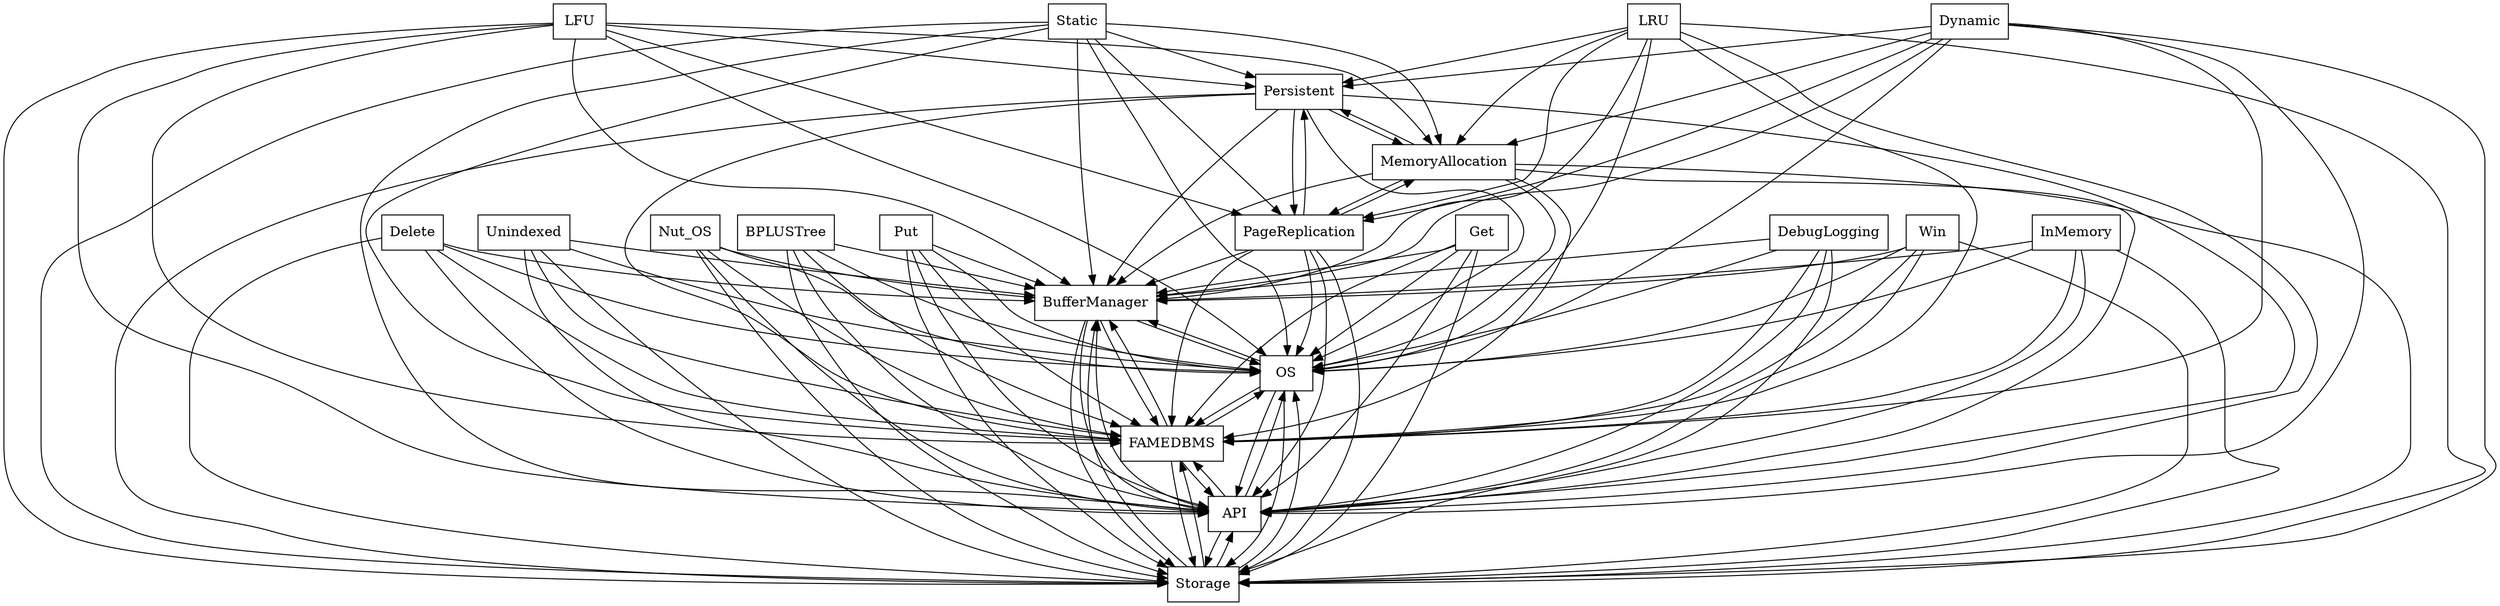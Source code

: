 digraph{
graph [rankdir=TB];
node [shape=box];
edge [arrowhead=normal];
0[label="LFU",]
1[label="Put",]
2[label="BufferManager",]
3[label="Static",]
4[label="OS",]
5[label="LRU",]
6[label="Unindexed",]
7[label="Storage",]
8[label="API",]
9[label="Win",]
10[label="Nut_OS",]
11[label="BPLUSTree",]
12[label="FAMEDBMS",]
13[label="Dynamic",]
14[label="Persistent",]
15[label="Get",]
16[label="Delete",]
17[label="DebugLogging",]
18[label="MemoryAllocation",]
19[label="InMemory",]
20[label="PageReplication",]
0->2[label="",]
0->4[label="",]
0->7[label="",]
0->8[label="",]
0->12[label="",]
0->14[label="",]
0->18[label="",]
0->20[label="",]
1->2[label="",]
1->4[label="",]
1->7[label="",]
1->8[label="",]
1->12[label="",]
2->4[label="",]
2->7[label="",]
2->8[label="",]
2->12[label="",]
3->2[label="",]
3->4[label="",]
3->7[label="",]
3->8[label="",]
3->12[label="",]
3->14[label="",]
3->18[label="",]
3->20[label="",]
4->2[label="",]
4->7[label="",]
4->8[label="",]
4->12[label="",]
5->2[label="",]
5->4[label="",]
5->7[label="",]
5->8[label="",]
5->12[label="",]
5->14[label="",]
5->18[label="",]
5->20[label="",]
6->2[label="",]
6->4[label="",]
6->7[label="",]
6->8[label="",]
6->12[label="",]
7->2[label="",]
7->4[label="",]
7->8[label="",]
7->12[label="",]
8->2[label="",]
8->4[label="",]
8->7[label="",]
8->12[label="",]
9->2[label="",]
9->4[label="",]
9->7[label="",]
9->8[label="",]
9->12[label="",]
10->2[label="",]
10->4[label="",]
10->7[label="",]
10->8[label="",]
10->12[label="",]
11->2[label="",]
11->4[label="",]
11->7[label="",]
11->8[label="",]
11->12[label="",]
12->2[label="",]
12->4[label="",]
12->7[label="",]
12->8[label="",]
13->2[label="",]
13->4[label="",]
13->7[label="",]
13->8[label="",]
13->12[label="",]
13->14[label="",]
13->18[label="",]
13->20[label="",]
14->2[label="",]
14->4[label="",]
14->7[label="",]
14->8[label="",]
14->12[label="",]
14->18[label="",]
14->20[label="",]
15->2[label="",]
15->4[label="",]
15->7[label="",]
15->8[label="",]
15->12[label="",]
16->2[label="",]
16->4[label="",]
16->7[label="",]
16->8[label="",]
16->12[label="",]
17->2[label="",]
17->4[label="",]
17->7[label="",]
17->8[label="",]
17->12[label="",]
18->2[label="",]
18->4[label="",]
18->7[label="",]
18->8[label="",]
18->12[label="",]
18->14[label="",]
18->20[label="",]
19->2[label="",]
19->4[label="",]
19->7[label="",]
19->8[label="",]
19->12[label="",]
20->2[label="",]
20->4[label="",]
20->7[label="",]
20->8[label="",]
20->12[label="",]
20->14[label="",]
20->18[label="",]
}
